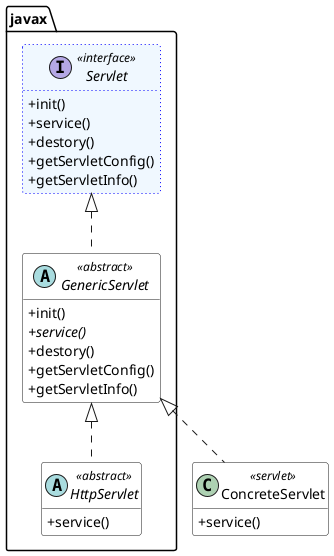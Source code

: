 @startuml
skinparam classAttributeIconSize 0

interface javax.Servlet <<interface>> #aliceblue ##[dotted]blue {
+init()
+service()
+destory()
+getServletConfig()
+getServletInfo()
}

abstract javax.GenericServlet <<abstract>> #white {
+init()
+{abstract} service()
+destory()
+getServletConfig()
+getServletInfo()
}

abstract javax.HttpServlet <<abstract>> #white{
+service()
}

class ConcreteServlet <<servlet>> #white {
+service()
}

hide fields

javax.Servlet <|.. javax.GenericServlet
javax.GenericServlet <|.. javax.HttpServlet
javax.GenericServlet <|.. ConcreteServlet

@enduml